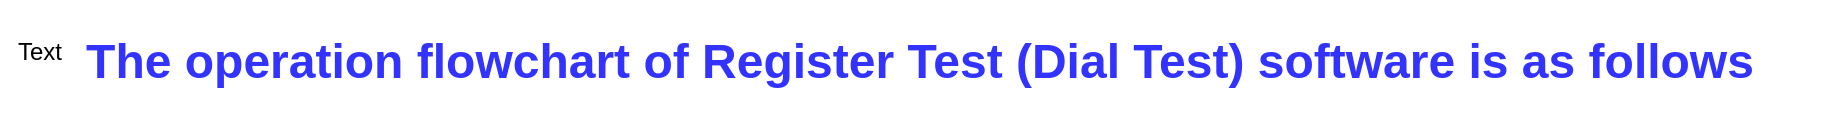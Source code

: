 <mxfile version="14.9.2" type="github">
  <diagram name="Page-1" id="74e2e168-ea6b-b213-b513-2b3c1d86103e">
    <mxGraphModel dx="1038" dy="579" grid="1" gridSize="10" guides="1" tooltips="1" connect="1" arrows="1" fold="1" page="1" pageScale="1" pageWidth="1100" pageHeight="850" background="none" math="0" shadow="0">
      <root>
        <mxCell id="0" />
        <mxCell id="1" parent="0" />
        <mxCell id="GvhAT9mgUQMqYgAHyS6C-1" value="Text" style="text;html=1;strokeColor=none;fillColor=none;align=center;verticalAlign=middle;whiteSpace=wrap;rounded=0;" vertex="1" parent="1">
          <mxGeometry x="60" y="40" width="40" height="20" as="geometry" />
        </mxCell>
        <mxCell id="GvhAT9mgUQMqYgAHyS6C-2" value="&lt;h1&gt;The operation flowchart of Register Test (Dial Test) software is as follows&lt;/h1&gt;" style="text;html=1;strokeColor=none;fillColor=none;align=center;verticalAlign=middle;whiteSpace=wrap;rounded=0;fontColor=#3333FF;" vertex="1" parent="1">
          <mxGeometry x="60" y="40" width="920" height="30" as="geometry" />
        </mxCell>
      </root>
    </mxGraphModel>
  </diagram>
</mxfile>

